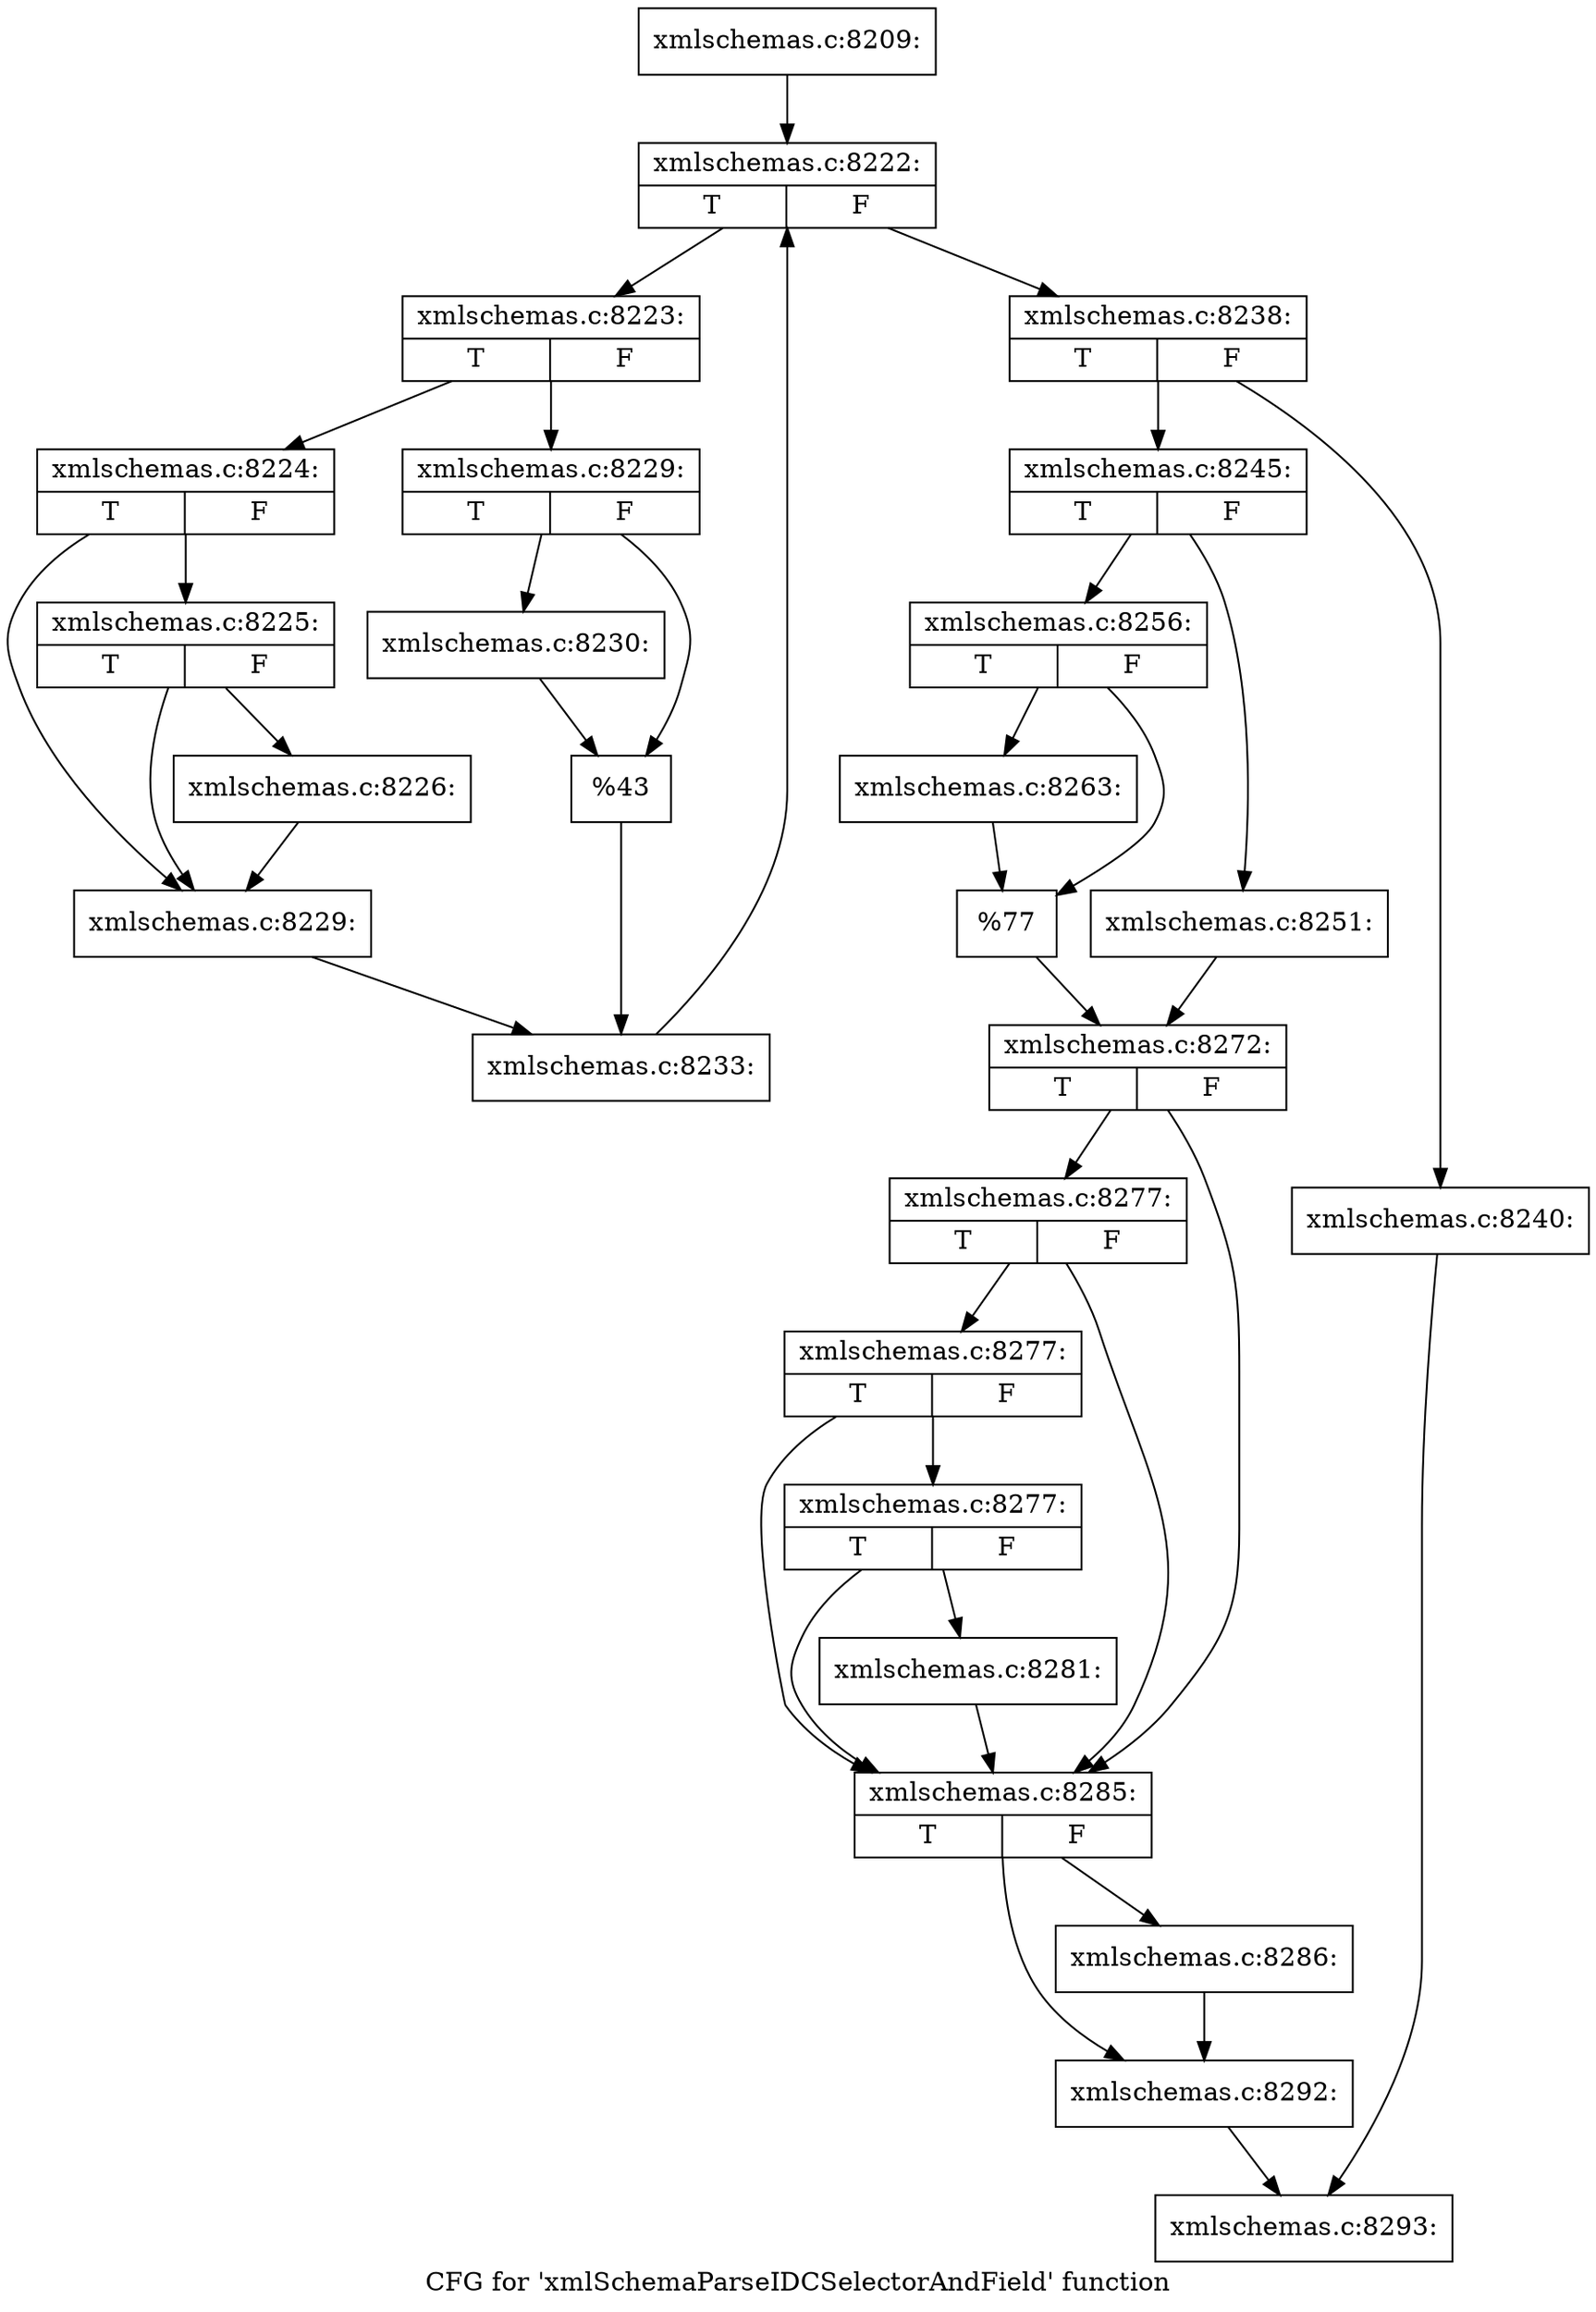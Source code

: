 digraph "CFG for 'xmlSchemaParseIDCSelectorAndField' function" {
	label="CFG for 'xmlSchemaParseIDCSelectorAndField' function";

	Node0x4fe42e0 [shape=record,label="{xmlschemas.c:8209:}"];
	Node0x4fe42e0 -> Node0x4feb500;
	Node0x4feb500 [shape=record,label="{xmlschemas.c:8222:|{<s0>T|<s1>F}}"];
	Node0x4feb500 -> Node0x4feb8f0;
	Node0x4feb500 -> Node0x4feb720;
	Node0x4feb8f0 [shape=record,label="{xmlschemas.c:8223:|{<s0>T|<s1>F}}"];
	Node0x4feb8f0 -> Node0x4febab0;
	Node0x4feb8f0 -> Node0x4febb50;
	Node0x4febab0 [shape=record,label="{xmlschemas.c:8224:|{<s0>T|<s1>F}}"];
	Node0x4febab0 -> Node0x4febfb0;
	Node0x4febab0 -> Node0x4fec000;
	Node0x4fec000 [shape=record,label="{xmlschemas.c:8225:|{<s0>T|<s1>F}}"];
	Node0x4fec000 -> Node0x4febfb0;
	Node0x4fec000 -> Node0x4febf60;
	Node0x4febf60 [shape=record,label="{xmlschemas.c:8226:}"];
	Node0x4febf60 -> Node0x4febfb0;
	Node0x4febfb0 [shape=record,label="{xmlschemas.c:8229:}"];
	Node0x4febfb0 -> Node0x4febb00;
	Node0x4febb50 [shape=record,label="{xmlschemas.c:8229:|{<s0>T|<s1>F}}"];
	Node0x4febb50 -> Node0x4fecf00;
	Node0x4febb50 -> Node0x4fecf50;
	Node0x4fecf00 [shape=record,label="{xmlschemas.c:8230:}"];
	Node0x4fecf00 -> Node0x4fecf50;
	Node0x4fecf50 [shape=record,label="{%43}"];
	Node0x4fecf50 -> Node0x4febb00;
	Node0x4febb00 [shape=record,label="{xmlschemas.c:8233:}"];
	Node0x4febb00 -> Node0x4feb500;
	Node0x4feb720 [shape=record,label="{xmlschemas.c:8238:|{<s0>T|<s1>F}}"];
	Node0x4feb720 -> Node0x4fee030;
	Node0x4feb720 -> Node0x4fee080;
	Node0x4fee030 [shape=record,label="{xmlschemas.c:8240:}"];
	Node0x4fee030 -> Node0x4fe9c20;
	Node0x4fee080 [shape=record,label="{xmlschemas.c:8245:|{<s0>T|<s1>F}}"];
	Node0x4fee080 -> Node0x4feee40;
	Node0x4fee080 -> Node0x4feeee0;
	Node0x4feee40 [shape=record,label="{xmlschemas.c:8251:}"];
	Node0x4feee40 -> Node0x4feee90;
	Node0x4feeee0 [shape=record,label="{xmlschemas.c:8256:|{<s0>T|<s1>F}}"];
	Node0x4feeee0 -> Node0x4fefb10;
	Node0x4feeee0 -> Node0x4fefb60;
	Node0x4fefb10 [shape=record,label="{xmlschemas.c:8263:}"];
	Node0x4fefb10 -> Node0x4fefb60;
	Node0x4fefb60 [shape=record,label="{%77}"];
	Node0x4fefb60 -> Node0x4feee90;
	Node0x4feee90 [shape=record,label="{xmlschemas.c:8272:|{<s0>T|<s1>F}}"];
	Node0x4feee90 -> Node0x4ff1290;
	Node0x4feee90 -> Node0x4ff1170;
	Node0x4ff1290 [shape=record,label="{xmlschemas.c:8277:|{<s0>T|<s1>F}}"];
	Node0x4ff1290 -> Node0x4ff1240;
	Node0x4ff1290 -> Node0x4ff1170;
	Node0x4ff1240 [shape=record,label="{xmlschemas.c:8277:|{<s0>T|<s1>F}}"];
	Node0x4ff1240 -> Node0x4ff11c0;
	Node0x4ff1240 -> Node0x4ff1170;
	Node0x4ff11c0 [shape=record,label="{xmlschemas.c:8277:|{<s0>T|<s1>F}}"];
	Node0x4ff11c0 -> Node0x4ff1120;
	Node0x4ff11c0 -> Node0x4ff1170;
	Node0x4ff1120 [shape=record,label="{xmlschemas.c:8281:}"];
	Node0x4ff1120 -> Node0x4ff1170;
	Node0x4ff1170 [shape=record,label="{xmlschemas.c:8285:|{<s0>T|<s1>F}}"];
	Node0x4ff1170 -> Node0x4ff26e0;
	Node0x4ff1170 -> Node0x4ff2730;
	Node0x4ff26e0 [shape=record,label="{xmlschemas.c:8286:}"];
	Node0x4ff26e0 -> Node0x4ff2730;
	Node0x4ff2730 [shape=record,label="{xmlschemas.c:8292:}"];
	Node0x4ff2730 -> Node0x4fe9c20;
	Node0x4fe9c20 [shape=record,label="{xmlschemas.c:8293:}"];
}
